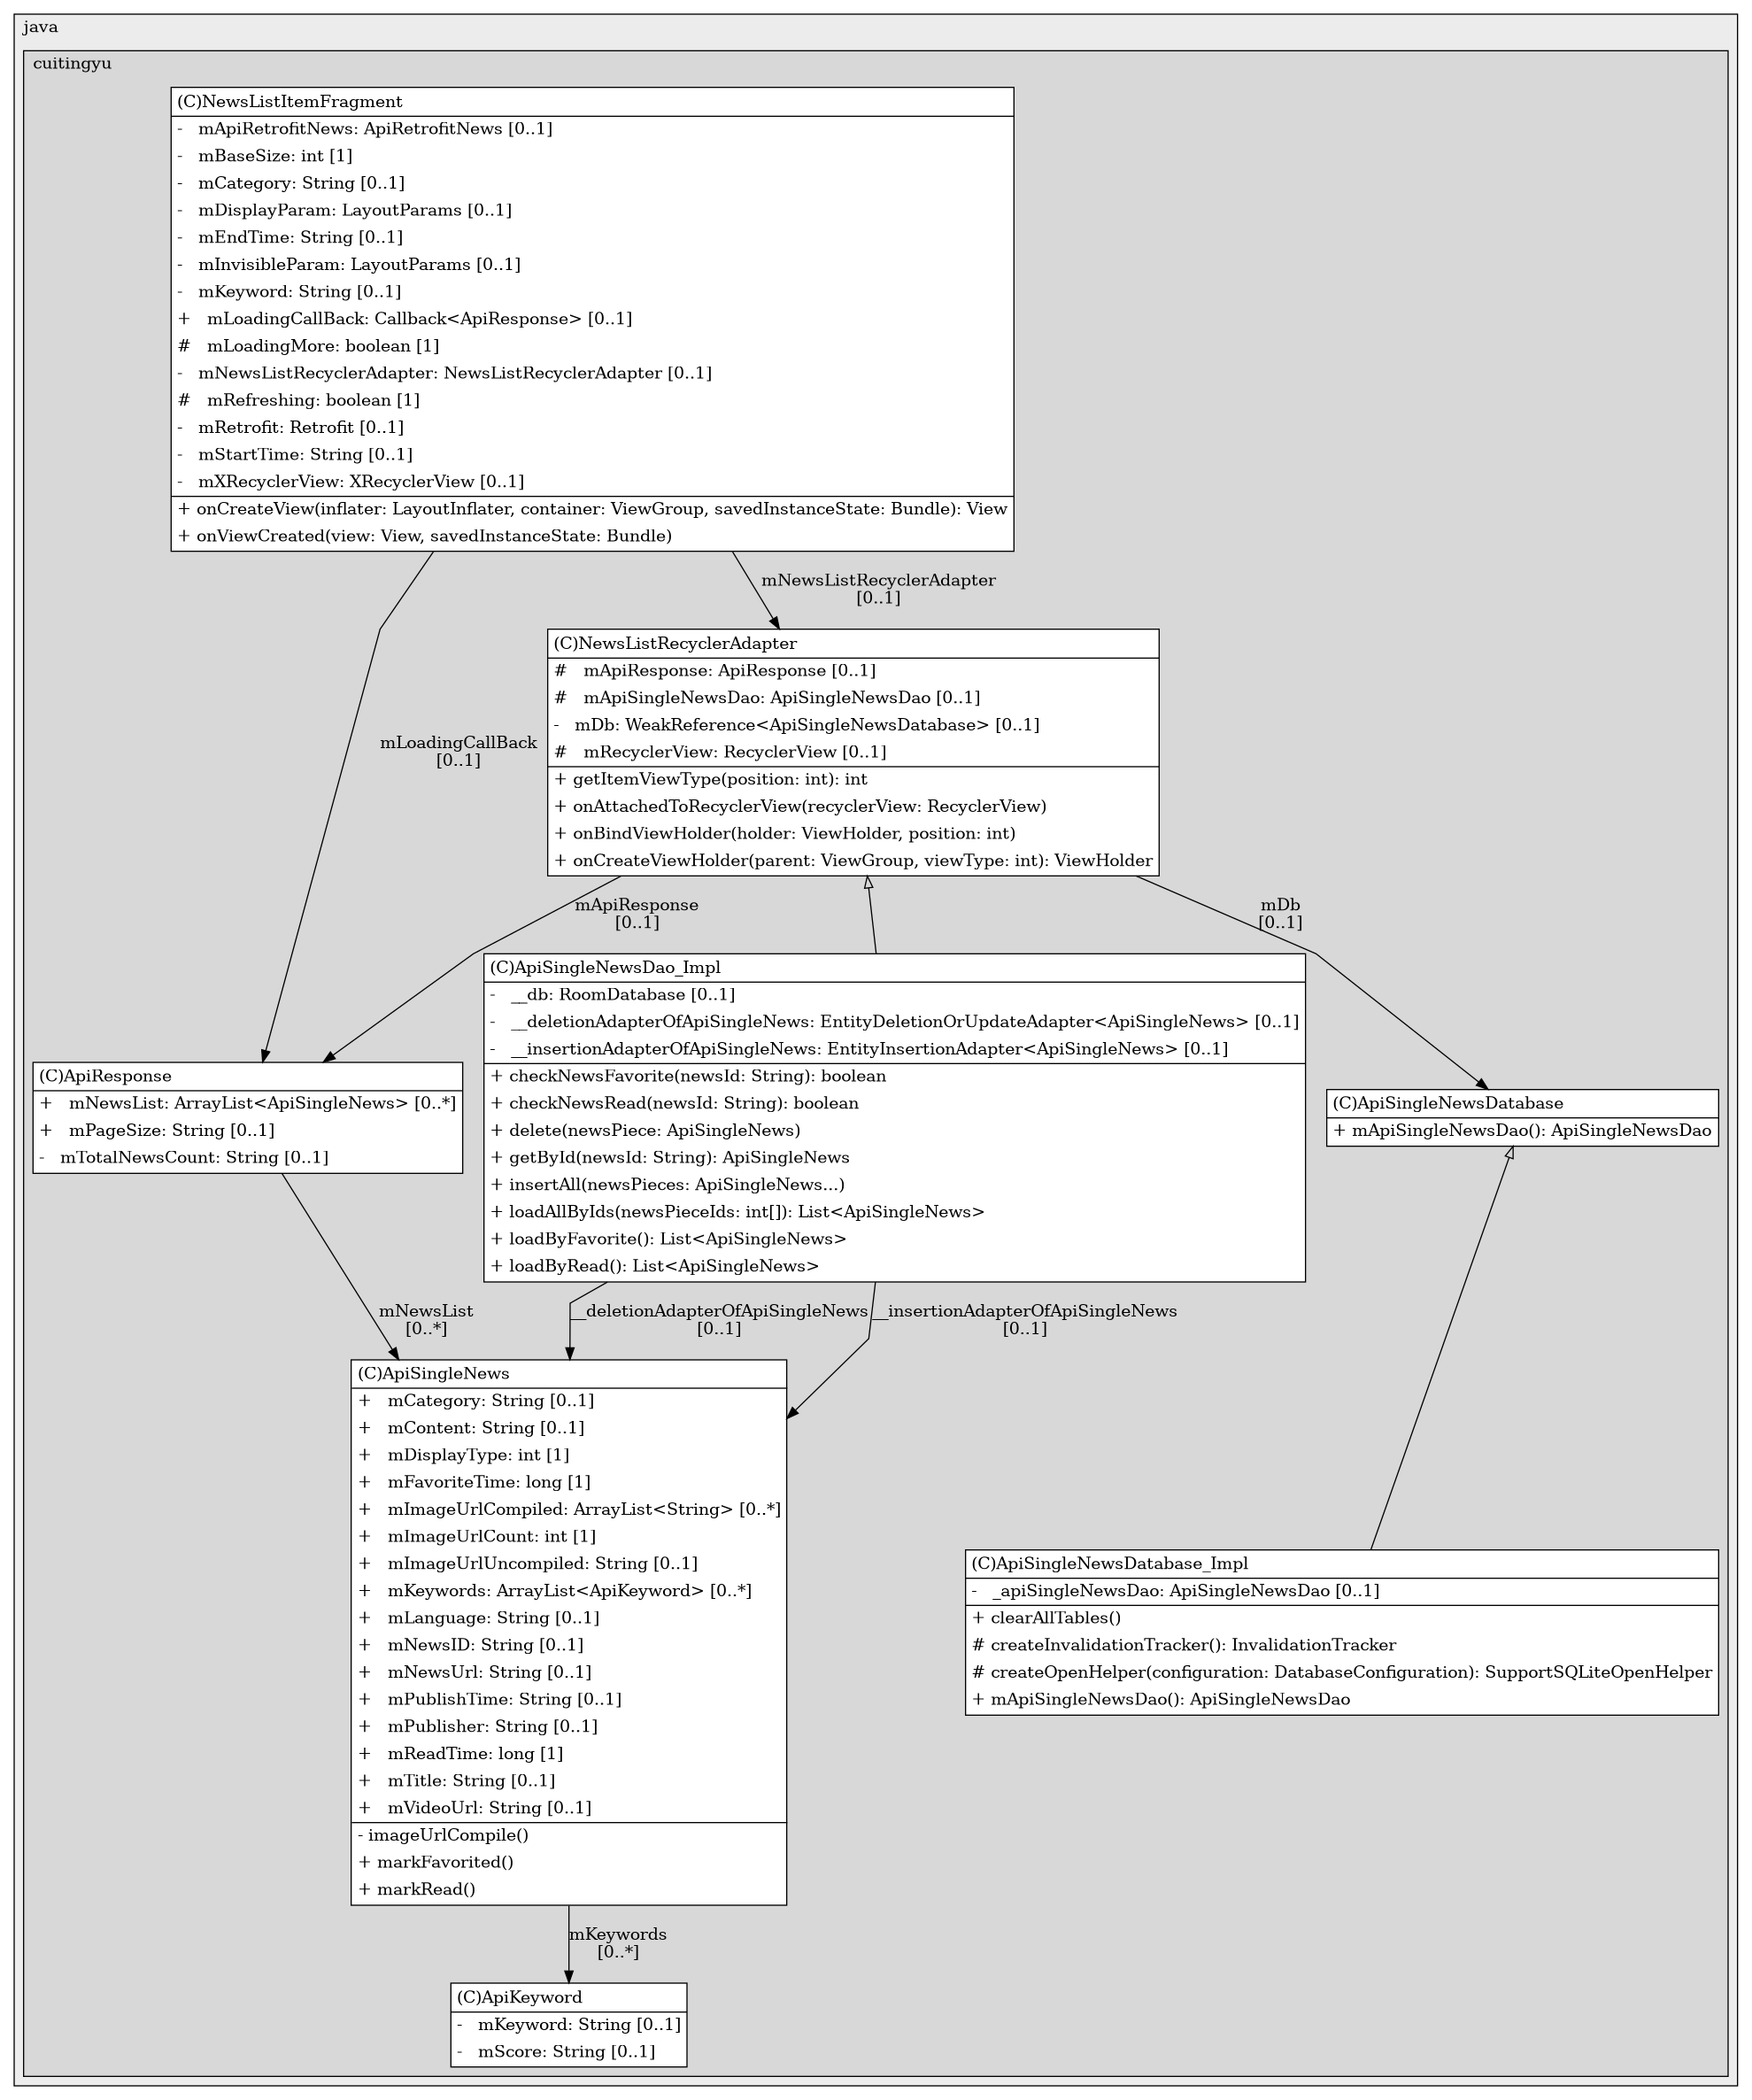 @startuml

/' diagram meta data start
config=StructureConfiguration;
{
  "projectClassification": {
    "searchMode": "OpenProject", // OpenProject, AllProjects
    "includedProjects": "",
    "pathEndKeywords": "*.impl",
    "isClientPath": "",
    "isClientName": "",
    "isTestPath": "",
    "isTestName": "",
    "isMappingPath": "",
    "isMappingName": "",
    "isDataAccessPath": "",
    "isDataAccessName": "",
    "isDataStructurePath": "",
    "isDataStructureName": "",
    "isInterfaceStructuresPath": "",
    "isInterfaceStructuresName": "",
    "isEntryPointPath": "",
    "isEntryPointName": ""
  },
  "graphRestriction": {
    "classPackageExcludeFilter": "",
    "classPackageIncludeFilter": "",
    "classNameExcludeFilter": "",
    "classNameIncludeFilter": "",
    "methodNameExcludeFilter": "",
    "methodNameIncludeFilter": "",
    "removeByInheritance": "", // inheritance/annotation based filtering is done in a second step
    "removeByAnnotation": "",
    "removeByClassPackage": "", // cleanup the graph after inheritance/annotation based filtering is done
    "removeByClassName": "",
    "cutMappings": false,
    "cutEnum": true,
    "cutTests": true,
    "cutClient": true,
    "cutDataAccess": true,
    "cutInterfaceStructures": true,
    "cutDataStructures": true,
    "cutGetterAndSetter": true,
    "cutConstructors": true
  },
  "graphTraversal": {
    "forwardDepth": 3,
    "backwardDepth": 3,
    "classPackageExcludeFilter": "",
    "classPackageIncludeFilter": "",
    "classNameExcludeFilter": "",
    "classNameIncludeFilter": "",
    "methodNameExcludeFilter": "",
    "methodNameIncludeFilter": "",
    "hideMappings": false,
    "hideDataStructures": false,
    "hidePrivateMethods": true,
    "hideInterfaceCalls": true, // indirection: implementation -> interface (is hidden) -> implementation
    "onlyShowApplicationEntryPoints": false // root node is included
  },
  "details": {
    "aggregation": "GroupByClass", // ByClass, GroupByClass, None
    "showClassGenericTypes": true,
    "showMethods": true,
    "showMethodParameterNames": true,
    "showMethodParameterTypes": true,
    "showMethodReturnType": true,
    "showPackageLevels": 2,
    "showDetailedClassStructure": true
  },
  "rootClass": "com.java.cuitingyu.newsList.NewsListItemFragment"
}
diagram meta data end '/



digraph g {
    rankdir="TB"
    splines=polyline
    

'nodes 
subgraph cluster_3254818 { 
   	label=java
	labeljust=l
	fillcolor="#ececec"
	style=filled
   
   subgraph cluster_267605685 { 
   	label=cuitingyu
	labeljust=l
	fillcolor="#d8d8d8"
	style=filled
   
   ApiKeyword1259025170[
	label=<<TABLE BORDER="1" CELLBORDER="0" CELLPADDING="4" CELLSPACING="0">
<TR><TD ALIGN="LEFT" >(C)ApiKeyword</TD></TR>
<HR/>
<TR><TD ALIGN="LEFT" >-   mKeyword: String [0..1]</TD></TR>
<TR><TD ALIGN="LEFT" >-   mScore: String [0..1]</TD></TR>
</TABLE>>
	style=filled
	margin=0
	shape=plaintext
	fillcolor="#FFFFFF"
];

ApiResponse1259025170[
	label=<<TABLE BORDER="1" CELLBORDER="0" CELLPADDING="4" CELLSPACING="0">
<TR><TD ALIGN="LEFT" >(C)ApiResponse</TD></TR>
<HR/>
<TR><TD ALIGN="LEFT" >+   mNewsList: ArrayList&lt;ApiSingleNews&gt; [0..*]</TD></TR>
<TR><TD ALIGN="LEFT" >+   mPageSize: String [0..1]</TD></TR>
<TR><TD ALIGN="LEFT" >-   mTotalNewsCount: String [0..1]</TD></TR>
</TABLE>>
	style=filled
	margin=0
	shape=plaintext
	fillcolor="#FFFFFF"
];

ApiSingleNews1259025170[
	label=<<TABLE BORDER="1" CELLBORDER="0" CELLPADDING="4" CELLSPACING="0">
<TR><TD ALIGN="LEFT" >(C)ApiSingleNews</TD></TR>
<HR/>
<TR><TD ALIGN="LEFT" >+   mCategory: String [0..1]</TD></TR>
<TR><TD ALIGN="LEFT" >+   mContent: String [0..1]</TD></TR>
<TR><TD ALIGN="LEFT" >+   mDisplayType: int [1]</TD></TR>
<TR><TD ALIGN="LEFT" >+   mFavoriteTime: long [1]</TD></TR>
<TR><TD ALIGN="LEFT" >+   mImageUrlCompiled: ArrayList&lt;String&gt; [0..*]</TD></TR>
<TR><TD ALIGN="LEFT" >+   mImageUrlCount: int [1]</TD></TR>
<TR><TD ALIGN="LEFT" >+   mImageUrlUncompiled: String [0..1]</TD></TR>
<TR><TD ALIGN="LEFT" >+   mKeywords: ArrayList&lt;ApiKeyword&gt; [0..*]</TD></TR>
<TR><TD ALIGN="LEFT" >+   mLanguage: String [0..1]</TD></TR>
<TR><TD ALIGN="LEFT" >+   mNewsID: String [0..1]</TD></TR>
<TR><TD ALIGN="LEFT" >+   mNewsUrl: String [0..1]</TD></TR>
<TR><TD ALIGN="LEFT" >+   mPublishTime: String [0..1]</TD></TR>
<TR><TD ALIGN="LEFT" >+   mPublisher: String [0..1]</TD></TR>
<TR><TD ALIGN="LEFT" >+   mReadTime: long [1]</TD></TR>
<TR><TD ALIGN="LEFT" >+   mTitle: String [0..1]</TD></TR>
<TR><TD ALIGN="LEFT" >+   mVideoUrl: String [0..1]</TD></TR>
<HR/>
<TR><TD ALIGN="LEFT" >- imageUrlCompile()</TD></TR>
<TR><TD ALIGN="LEFT" >+ markFavorited()</TD></TR>
<TR><TD ALIGN="LEFT" >+ markRead()</TD></TR>
</TABLE>>
	style=filled
	margin=0
	shape=plaintext
	fillcolor="#FFFFFF"
];

ApiSingleNewsDao_Impl1259025170[
	label=<<TABLE BORDER="1" CELLBORDER="0" CELLPADDING="4" CELLSPACING="0">
<TR><TD ALIGN="LEFT" >(C)ApiSingleNewsDao_Impl</TD></TR>
<HR/>
<TR><TD ALIGN="LEFT" >-   __db: RoomDatabase [0..1]</TD></TR>
<TR><TD ALIGN="LEFT" >-   __deletionAdapterOfApiSingleNews: EntityDeletionOrUpdateAdapter&lt;ApiSingleNews&gt; [0..1]</TD></TR>
<TR><TD ALIGN="LEFT" >-   __insertionAdapterOfApiSingleNews: EntityInsertionAdapter&lt;ApiSingleNews&gt; [0..1]</TD></TR>
<HR/>
<TR><TD ALIGN="LEFT" >+ checkNewsFavorite(newsId: String): boolean</TD></TR>
<TR><TD ALIGN="LEFT" >+ checkNewsRead(newsId: String): boolean</TD></TR>
<TR><TD ALIGN="LEFT" >+ delete(newsPiece: ApiSingleNews)</TD></TR>
<TR><TD ALIGN="LEFT" >+ getById(newsId: String): ApiSingleNews</TD></TR>
<TR><TD ALIGN="LEFT" >+ insertAll(newsPieces: ApiSingleNews...)</TD></TR>
<TR><TD ALIGN="LEFT" >+ loadAllByIds(newsPieceIds: int[]): List&lt;ApiSingleNews&gt;</TD></TR>
<TR><TD ALIGN="LEFT" >+ loadByFavorite(): List&lt;ApiSingleNews&gt;</TD></TR>
<TR><TD ALIGN="LEFT" >+ loadByRead(): List&lt;ApiSingleNews&gt;</TD></TR>
</TABLE>>
	style=filled
	margin=0
	shape=plaintext
	fillcolor="#FFFFFF"
];

ApiSingleNewsDatabase1259025170[
	label=<<TABLE BORDER="1" CELLBORDER="0" CELLPADDING="4" CELLSPACING="0">
<TR><TD ALIGN="LEFT" >(C)ApiSingleNewsDatabase</TD></TR>
<HR/>
<TR><TD ALIGN="LEFT" >+ mApiSingleNewsDao(): ApiSingleNewsDao</TD></TR>
</TABLE>>
	style=filled
	margin=0
	shape=plaintext
	fillcolor="#FFFFFF"
];

ApiSingleNewsDatabase_Impl1259025170[
	label=<<TABLE BORDER="1" CELLBORDER="0" CELLPADDING="4" CELLSPACING="0">
<TR><TD ALIGN="LEFT" >(C)ApiSingleNewsDatabase_Impl</TD></TR>
<HR/>
<TR><TD ALIGN="LEFT" >-   _apiSingleNewsDao: ApiSingleNewsDao [0..1]</TD></TR>
<HR/>
<TR><TD ALIGN="LEFT" >+ clearAllTables()</TD></TR>
<TR><TD ALIGN="LEFT" ># createInvalidationTracker(): InvalidationTracker</TD></TR>
<TR><TD ALIGN="LEFT" ># createOpenHelper(configuration: DatabaseConfiguration): SupportSQLiteOpenHelper</TD></TR>
<TR><TD ALIGN="LEFT" >+ mApiSingleNewsDao(): ApiSingleNewsDao</TD></TR>
</TABLE>>
	style=filled
	margin=0
	shape=plaintext
	fillcolor="#FFFFFF"
];

NewsListItemFragment355688381[
	label=<<TABLE BORDER="1" CELLBORDER="0" CELLPADDING="4" CELLSPACING="0">
<TR><TD ALIGN="LEFT" >(C)NewsListItemFragment</TD></TR>
<HR/>
<TR><TD ALIGN="LEFT" >-   mApiRetrofitNews: ApiRetrofitNews [0..1]</TD></TR>
<TR><TD ALIGN="LEFT" >-   mBaseSize: int [1]</TD></TR>
<TR><TD ALIGN="LEFT" >-   mCategory: String [0..1]</TD></TR>
<TR><TD ALIGN="LEFT" >-   mDisplayParam: LayoutParams [0..1]</TD></TR>
<TR><TD ALIGN="LEFT" >-   mEndTime: String [0..1]</TD></TR>
<TR><TD ALIGN="LEFT" >-   mInvisibleParam: LayoutParams [0..1]</TD></TR>
<TR><TD ALIGN="LEFT" >-   mKeyword: String [0..1]</TD></TR>
<TR><TD ALIGN="LEFT" >+   mLoadingCallBack: Callback&lt;ApiResponse&gt; [0..1]</TD></TR>
<TR><TD ALIGN="LEFT" >#   mLoadingMore: boolean [1]</TD></TR>
<TR><TD ALIGN="LEFT" >-   mNewsListRecyclerAdapter: NewsListRecyclerAdapter [0..1]</TD></TR>
<TR><TD ALIGN="LEFT" >#   mRefreshing: boolean [1]</TD></TR>
<TR><TD ALIGN="LEFT" >-   mRetrofit: Retrofit [0..1]</TD></TR>
<TR><TD ALIGN="LEFT" >-   mStartTime: String [0..1]</TD></TR>
<TR><TD ALIGN="LEFT" >-   mXRecyclerView: XRecyclerView [0..1]</TD></TR>
<HR/>
<TR><TD ALIGN="LEFT" >+ onCreateView(inflater: LayoutInflater, container: ViewGroup, savedInstanceState: Bundle): View</TD></TR>
<TR><TD ALIGN="LEFT" >+ onViewCreated(view: View, savedInstanceState: Bundle)</TD></TR>
</TABLE>>
	style=filled
	margin=0
	shape=plaintext
	fillcolor="#FFFFFF"
];

NewsListRecyclerAdapter355688381[
	label=<<TABLE BORDER="1" CELLBORDER="0" CELLPADDING="4" CELLSPACING="0">
<TR><TD ALIGN="LEFT" >(C)NewsListRecyclerAdapter</TD></TR>
<HR/>
<TR><TD ALIGN="LEFT" >#   mApiResponse: ApiResponse [0..1]</TD></TR>
<TR><TD ALIGN="LEFT" >#   mApiSingleNewsDao: ApiSingleNewsDao [0..1]</TD></TR>
<TR><TD ALIGN="LEFT" >-   mDb: WeakReference&lt;ApiSingleNewsDatabase&gt; [0..1]</TD></TR>
<TR><TD ALIGN="LEFT" >#   mRecyclerView: RecyclerView [0..1]</TD></TR>
<HR/>
<TR><TD ALIGN="LEFT" >+ getItemViewType(position: int): int</TD></TR>
<TR><TD ALIGN="LEFT" >+ onAttachedToRecyclerView(recyclerView: RecyclerView)</TD></TR>
<TR><TD ALIGN="LEFT" >+ onBindViewHolder(holder: ViewHolder, position: int)</TD></TR>
<TR><TD ALIGN="LEFT" >+ onCreateViewHolder(parent: ViewGroup, viewType: int): ViewHolder</TD></TR>
</TABLE>>
	style=filled
	margin=0
	shape=plaintext
	fillcolor="#FFFFFF"
];
} 
} 

'edges    
ApiResponse1259025170 -> ApiSingleNews1259025170[label="mNewsList
[0..*]"];
ApiSingleNews1259025170 -> ApiKeyword1259025170[label="mKeywords
[0..*]"];
ApiSingleNewsDao_Impl1259025170 -> ApiSingleNews1259025170[label="__deletionAdapterOfApiSingleNews
[0..1]"];
ApiSingleNewsDao_Impl1259025170 -> ApiSingleNews1259025170[label="__insertionAdapterOfApiSingleNews
[0..1]"];
ApiSingleNewsDatabase1259025170 -> ApiSingleNewsDatabase_Impl1259025170[arrowhead=none, arrowtail=empty, dir=both];
NewsListItemFragment355688381 -> ApiResponse1259025170[label="mLoadingCallBack
[0..1]"];
NewsListItemFragment355688381 -> NewsListRecyclerAdapter355688381[label="mNewsListRecyclerAdapter
[0..1]"];
NewsListRecyclerAdapter355688381 -> ApiResponse1259025170[label="mApiResponse
[0..1]"];
NewsListRecyclerAdapter355688381 -> ApiSingleNewsDao_Impl1259025170[arrowhead=none, arrowtail=empty, dir=both];
NewsListRecyclerAdapter355688381 -> ApiSingleNewsDatabase1259025170[label="mDb
[0..1]"];
    
}
@enduml